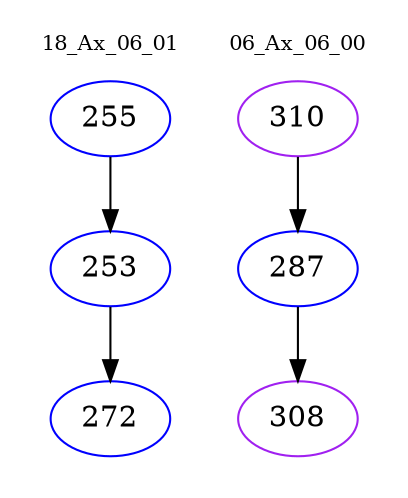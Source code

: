 digraph{
subgraph cluster_0 {
color = white
label = "18_Ax_06_01";
fontsize=10;
T0_255 [label="255", color="blue"]
T0_255 -> T0_253 [color="black"]
T0_253 [label="253", color="blue"]
T0_253 -> T0_272 [color="black"]
T0_272 [label="272", color="blue"]
}
subgraph cluster_1 {
color = white
label = "06_Ax_06_00";
fontsize=10;
T1_310 [label="310", color="purple"]
T1_310 -> T1_287 [color="black"]
T1_287 [label="287", color="blue"]
T1_287 -> T1_308 [color="black"]
T1_308 [label="308", color="purple"]
}
}
